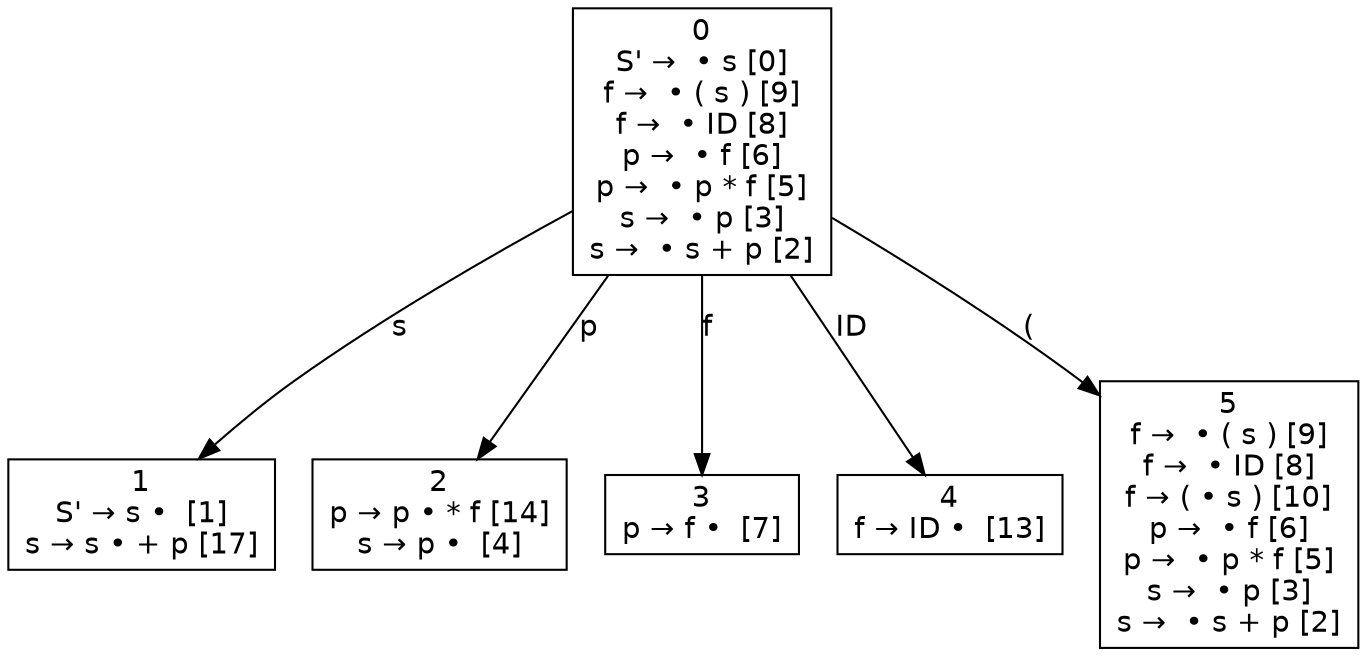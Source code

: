 digraph d{
node [fontname=Helvetica,shape=box];
edge [fontname=Helvetica];
n0 [label=<0<br />S' →  • s [0]<br />f →  • ( s ) [9]<br />f →  • ID [8]<br />p →  • f [6]<br />p →  • p * f [5]<br />s →  • p [3]<br />s →  • s + p [2]>];
n1 [label=<1<br />S' → s •  [1]<br />s → s • + p [17]>];
n2 [label=<2<br />p → p • * f [14]<br />s → p •  [4]>];
n3 [label=<3<br />p → f •  [7]>];
n4 [label=<4<br />f → ID •  [13]>];
n5 [label=<5<br />f →  • ( s ) [9]<br />f →  • ID [8]<br />f → ( • s ) [10]<br />p →  • f [6]<br />p →  • p * f [5]<br />s →  • p [3]<br />s →  • s + p [2]>];
n0 -> n1 [label="s"];
n0 -> n2 [label="p"];
n0 -> n3 [label="f"];
n0 -> n4 [label="ID"];
n0 -> n5 [label="("];
}